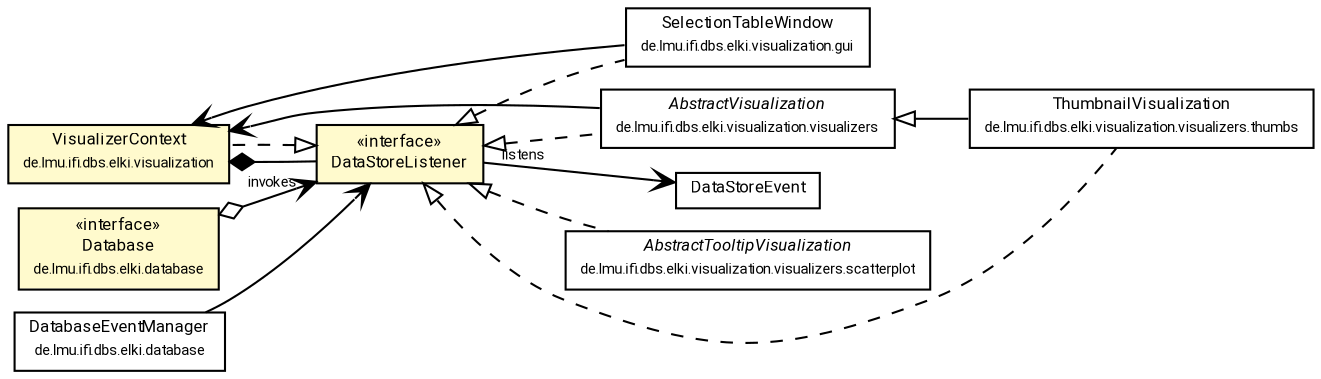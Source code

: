 #!/usr/local/bin/dot
#
# Class diagram 
# Generated by UMLGraph version R5_7_2-60-g0e99a6 (http://www.spinellis.gr/umlgraph/)
#

digraph G {
	graph [fontnames="svg"]
	edge [fontname="Roboto",fontsize=7,labelfontname="Roboto",labelfontsize=7,color="black"];
	node [fontname="Roboto",fontcolor="black",fontsize=8,shape=plaintext,margin=0,width=0,height=0];
	nodesep=0.15;
	ranksep=0.25;
	rankdir=LR;
	// de.lmu.ifi.dbs.elki.visualization.VisualizerContext
	c3123298 [label=<<table title="de.lmu.ifi.dbs.elki.visualization.VisualizerContext" border="0" cellborder="1" cellspacing="0" cellpadding="2" bgcolor="LemonChiffon" href="../../visualization/VisualizerContext.html" target="_parent">
		<tr><td><table border="0" cellspacing="0" cellpadding="1">
		<tr><td align="center" balign="center"> <font face="Roboto">VisualizerContext</font> </td></tr>
		<tr><td align="center" balign="center"> <font face="Roboto" point-size="7.0">de.lmu.ifi.dbs.elki.visualization</font> </td></tr>
		</table></td></tr>
		</table>>, URL="../../visualization/VisualizerContext.html"];
	// de.lmu.ifi.dbs.elki.visualization.gui.SelectionTableWindow
	c3123358 [label=<<table title="de.lmu.ifi.dbs.elki.visualization.gui.SelectionTableWindow" border="0" cellborder="1" cellspacing="0" cellpadding="2" href="../../visualization/gui/SelectionTableWindow.html" target="_parent">
		<tr><td><table border="0" cellspacing="0" cellpadding="1">
		<tr><td align="center" balign="center"> <font face="Roboto">SelectionTableWindow</font> </td></tr>
		<tr><td align="center" balign="center"> <font face="Roboto" point-size="7.0">de.lmu.ifi.dbs.elki.visualization.gui</font> </td></tr>
		</table></td></tr>
		</table>>, URL="../../visualization/gui/SelectionTableWindow.html"];
	// de.lmu.ifi.dbs.elki.visualization.visualizers.scatterplot.AbstractTooltipVisualization
	c3123479 [label=<<table title="de.lmu.ifi.dbs.elki.visualization.visualizers.scatterplot.AbstractTooltipVisualization" border="0" cellborder="1" cellspacing="0" cellpadding="2" href="../../visualization/visualizers/scatterplot/AbstractTooltipVisualization.html" target="_parent">
		<tr><td><table border="0" cellspacing="0" cellpadding="1">
		<tr><td align="center" balign="center"> <font face="Roboto"><i>AbstractTooltipVisualization</i></font> </td></tr>
		<tr><td align="center" balign="center"> <font face="Roboto" point-size="7.0">de.lmu.ifi.dbs.elki.visualization.visualizers.scatterplot</font> </td></tr>
		</table></td></tr>
		</table>>, URL="../../visualization/visualizers/scatterplot/AbstractTooltipVisualization.html"];
	// de.lmu.ifi.dbs.elki.visualization.visualizers.thumbs.ThumbnailVisualization
	c3123516 [label=<<table title="de.lmu.ifi.dbs.elki.visualization.visualizers.thumbs.ThumbnailVisualization" border="0" cellborder="1" cellspacing="0" cellpadding="2" href="../../visualization/visualizers/thumbs/ThumbnailVisualization.html" target="_parent">
		<tr><td><table border="0" cellspacing="0" cellpadding="1">
		<tr><td align="center" balign="center"> <font face="Roboto">ThumbnailVisualization</font> </td></tr>
		<tr><td align="center" balign="center"> <font face="Roboto" point-size="7.0">de.lmu.ifi.dbs.elki.visualization.visualizers.thumbs</font> </td></tr>
		</table></td></tr>
		</table>>, URL="../../visualization/visualizers/thumbs/ThumbnailVisualization.html"];
	// de.lmu.ifi.dbs.elki.visualization.visualizers.AbstractVisualization
	c3123522 [label=<<table title="de.lmu.ifi.dbs.elki.visualization.visualizers.AbstractVisualization" border="0" cellborder="1" cellspacing="0" cellpadding="2" href="../../visualization/visualizers/AbstractVisualization.html" target="_parent">
		<tr><td><table border="0" cellspacing="0" cellpadding="1">
		<tr><td align="center" balign="center"> <font face="Roboto"><i>AbstractVisualization</i></font> </td></tr>
		<tr><td align="center" balign="center"> <font face="Roboto" point-size="7.0">de.lmu.ifi.dbs.elki.visualization.visualizers</font> </td></tr>
		</table></td></tr>
		</table>>, URL="../../visualization/visualizers/AbstractVisualization.html"];
	// de.lmu.ifi.dbs.elki.database.Database
	c3124215 [label=<<table title="de.lmu.ifi.dbs.elki.database.Database" border="0" cellborder="1" cellspacing="0" cellpadding="2" bgcolor="LemonChiffon" href="../Database.html" target="_parent">
		<tr><td><table border="0" cellspacing="0" cellpadding="1">
		<tr><td align="center" balign="center"> &#171;interface&#187; </td></tr>
		<tr><td align="center" balign="center"> <font face="Roboto">Database</font> </td></tr>
		<tr><td align="center" balign="center"> <font face="Roboto" point-size="7.0">de.lmu.ifi.dbs.elki.database</font> </td></tr>
		</table></td></tr>
		</table>>, URL="../Database.html"];
	// de.lmu.ifi.dbs.elki.database.datastore.DataStoreEvent
	c3124389 [label=<<table title="de.lmu.ifi.dbs.elki.database.datastore.DataStoreEvent" border="0" cellborder="1" cellspacing="0" cellpadding="2" href="DataStoreEvent.html" target="_parent">
		<tr><td><table border="0" cellspacing="0" cellpadding="1">
		<tr><td align="center" balign="center"> <font face="Roboto">DataStoreEvent</font> </td></tr>
		</table></td></tr>
		</table>>, URL="DataStoreEvent.html"];
	// de.lmu.ifi.dbs.elki.database.datastore.DataStoreListener
	c3124393 [label=<<table title="de.lmu.ifi.dbs.elki.database.datastore.DataStoreListener" border="0" cellborder="1" cellspacing="0" cellpadding="2" bgcolor="lemonChiffon" href="DataStoreListener.html" target="_parent">
		<tr><td><table border="0" cellspacing="0" cellpadding="1">
		<tr><td align="center" balign="center"> &#171;interface&#187; </td></tr>
		<tr><td align="center" balign="center"> <font face="Roboto">DataStoreListener</font> </td></tr>
		</table></td></tr>
		</table>>, URL="DataStoreListener.html"];
	// de.lmu.ifi.dbs.elki.database.DatabaseEventManager
	c3125291 [label=<<table title="de.lmu.ifi.dbs.elki.database.DatabaseEventManager" border="0" cellborder="1" cellspacing="0" cellpadding="2" href="../DatabaseEventManager.html" target="_parent">
		<tr><td><table border="0" cellspacing="0" cellpadding="1">
		<tr><td align="center" balign="center"> <font face="Roboto">DatabaseEventManager</font> </td></tr>
		<tr><td align="center" balign="center"> <font face="Roboto" point-size="7.0">de.lmu.ifi.dbs.elki.database</font> </td></tr>
		</table></td></tr>
		</table>>, URL="../DatabaseEventManager.html"];
	// de.lmu.ifi.dbs.elki.visualization.VisualizerContext implements de.lmu.ifi.dbs.elki.database.datastore.DataStoreListener
	c3124393 -> c3123298 [arrowtail=empty,style=dashed,dir=back,weight=9];
	// de.lmu.ifi.dbs.elki.visualization.VisualizerContext composed de.lmu.ifi.dbs.elki.database.datastore.DataStoreListener
	c3123298 -> c3124393 [arrowhead=none,arrowtail=diamond,dir=back,weight=6];
	// de.lmu.ifi.dbs.elki.visualization.gui.SelectionTableWindow implements de.lmu.ifi.dbs.elki.database.datastore.DataStoreListener
	c3124393 -> c3123358 [arrowtail=empty,style=dashed,dir=back,weight=9];
	// de.lmu.ifi.dbs.elki.visualization.visualizers.scatterplot.AbstractTooltipVisualization implements de.lmu.ifi.dbs.elki.database.datastore.DataStoreListener
	c3124393 -> c3123479 [arrowtail=empty,style=dashed,dir=back,weight=9];
	// de.lmu.ifi.dbs.elki.visualization.visualizers.thumbs.ThumbnailVisualization extends de.lmu.ifi.dbs.elki.visualization.visualizers.AbstractVisualization
	c3123522 -> c3123516 [arrowtail=empty,dir=back,weight=10];
	// de.lmu.ifi.dbs.elki.visualization.visualizers.thumbs.ThumbnailVisualization implements de.lmu.ifi.dbs.elki.database.datastore.DataStoreListener
	c3124393 -> c3123516 [arrowtail=empty,style=dashed,dir=back,weight=9];
	// de.lmu.ifi.dbs.elki.visualization.visualizers.AbstractVisualization implements de.lmu.ifi.dbs.elki.database.datastore.DataStoreListener
	c3124393 -> c3123522 [arrowtail=empty,style=dashed,dir=back,weight=9];
	// de.lmu.ifi.dbs.elki.database.Database navhas de.lmu.ifi.dbs.elki.database.datastore.DataStoreListener
	c3124215 -> c3124393 [arrowhead=open,arrowtail=ediamond,dir=both,weight=3,label="invokes"];
	// de.lmu.ifi.dbs.elki.database.datastore.DataStoreListener navassoc de.lmu.ifi.dbs.elki.database.datastore.DataStoreEvent
	c3124393 -> c3124389 [arrowhead=open,weight=1,label="listens"];
	// de.lmu.ifi.dbs.elki.visualization.gui.SelectionTableWindow navassoc de.lmu.ifi.dbs.elki.visualization.VisualizerContext
	c3123358 -> c3123298 [arrowhead=open,weight=1];
	// de.lmu.ifi.dbs.elki.visualization.visualizers.AbstractVisualization navassoc de.lmu.ifi.dbs.elki.visualization.VisualizerContext
	c3123522 -> c3123298 [arrowhead=open,weight=1];
	// de.lmu.ifi.dbs.elki.database.DatabaseEventManager navassoc de.lmu.ifi.dbs.elki.database.datastore.DataStoreListener
	c3125291 -> c3124393 [arrowhead=open,weight=1,headlabel="*"];
}

